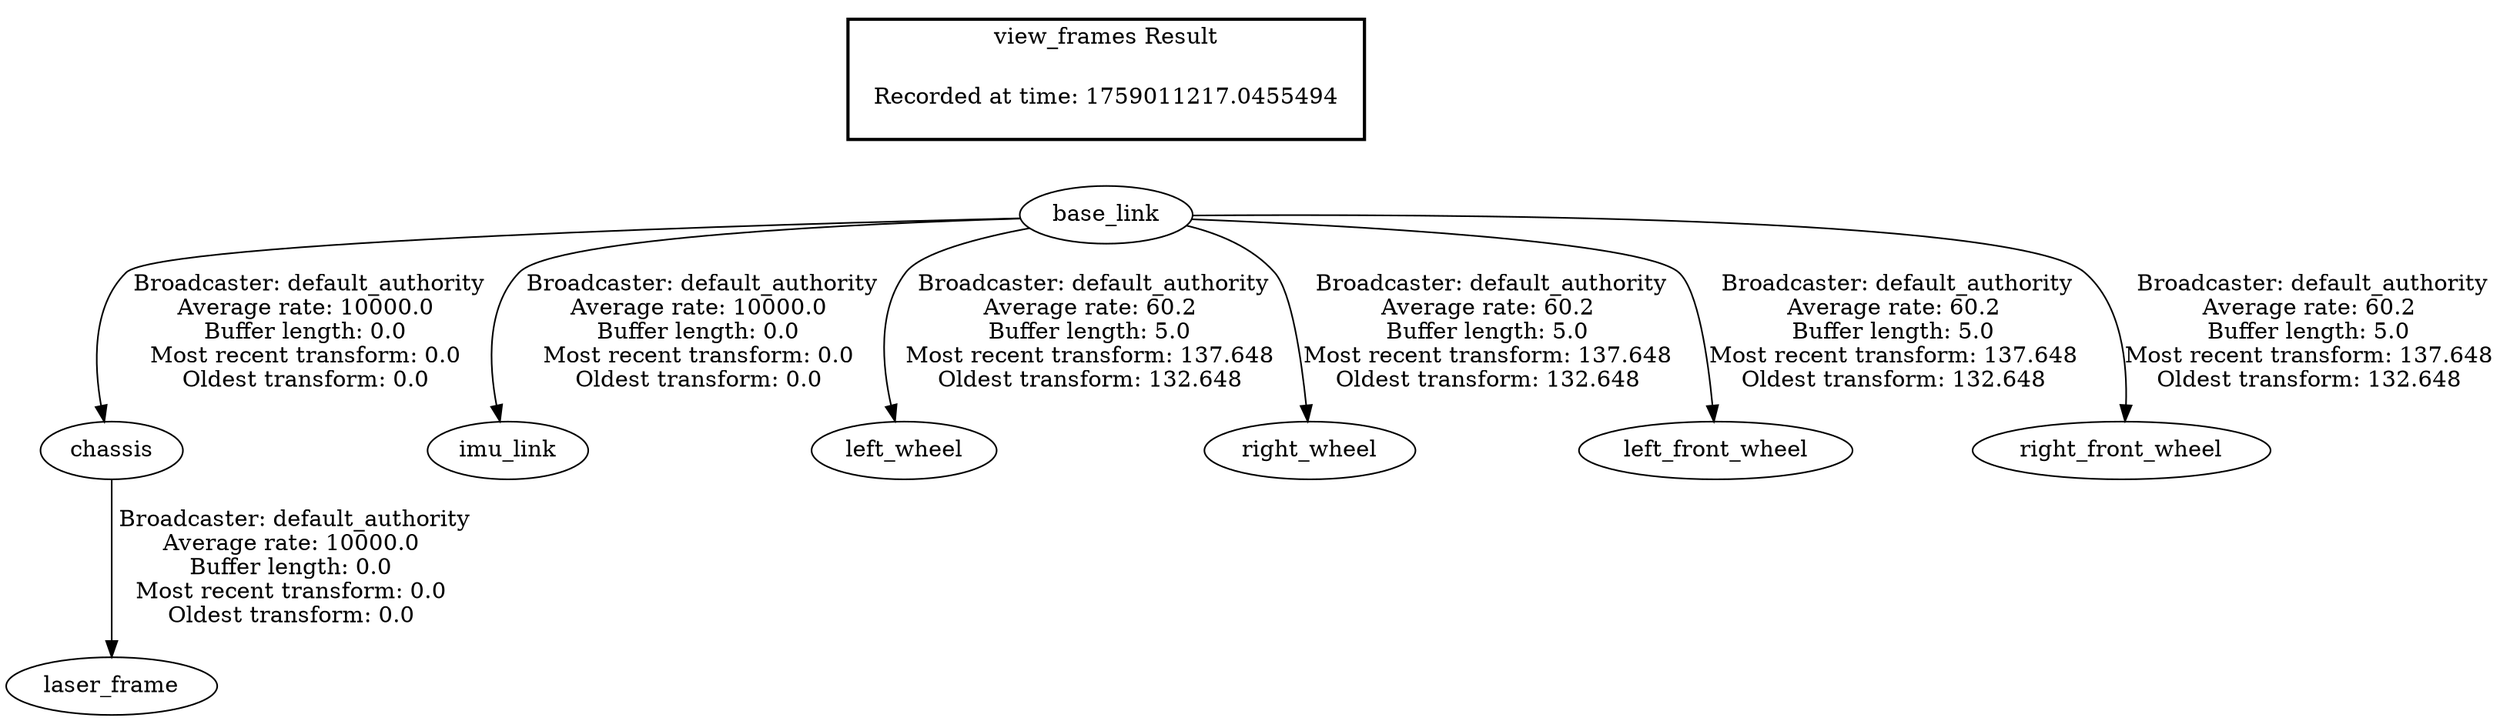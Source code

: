 digraph G {
"base_link" -> "chassis"[label=" Broadcaster: default_authority\nAverage rate: 10000.0\nBuffer length: 0.0\nMost recent transform: 0.0\nOldest transform: 0.0\n"];
"base_link" -> "imu_link"[label=" Broadcaster: default_authority\nAverage rate: 10000.0\nBuffer length: 0.0\nMost recent transform: 0.0\nOldest transform: 0.0\n"];
"chassis" -> "laser_frame"[label=" Broadcaster: default_authority\nAverage rate: 10000.0\nBuffer length: 0.0\nMost recent transform: 0.0\nOldest transform: 0.0\n"];
"base_link" -> "left_wheel"[label=" Broadcaster: default_authority\nAverage rate: 60.2\nBuffer length: 5.0\nMost recent transform: 137.648\nOldest transform: 132.648\n"];
"base_link" -> "right_wheel"[label=" Broadcaster: default_authority\nAverage rate: 60.2\nBuffer length: 5.0\nMost recent transform: 137.648\nOldest transform: 132.648\n"];
"base_link" -> "left_front_wheel"[label=" Broadcaster: default_authority\nAverage rate: 60.2\nBuffer length: 5.0\nMost recent transform: 137.648\nOldest transform: 132.648\n"];
"base_link" -> "right_front_wheel"[label=" Broadcaster: default_authority\nAverage rate: 60.2\nBuffer length: 5.0\nMost recent transform: 137.648\nOldest transform: 132.648\n"];
edge [style=invis];
 subgraph cluster_legend { style=bold; color=black; label ="view_frames Result";
"Recorded at time: 1759011217.0455494"[ shape=plaintext ] ;
}->"base_link";
}